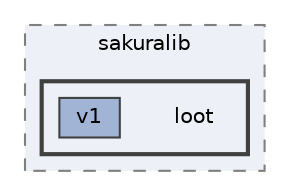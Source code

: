 digraph "loot"
{
 // LATEX_PDF_SIZE
  bgcolor="transparent";
  edge [fontname=Helvetica,fontsize=10,labelfontname=Helvetica,labelfontsize=10];
  node [fontname=Helvetica,fontsize=10,shape=box,height=0.2,width=0.4];
  compound=true
  subgraph clusterdir_5c303f163471370183c5df951dc89cd1 {
    graph [ bgcolor="#edf0f7", pencolor="grey50", label="sakuralib", fontname=Helvetica,fontsize=10 style="filled,dashed", URL="dir_5c303f163471370183c5df951dc89cd1.html",tooltip=""]
  subgraph clusterdir_bca37b618513e3df3774f9dd0dee53b9 {
    graph [ bgcolor="#edf0f7", pencolor="grey25", label="", fontname=Helvetica,fontsize=10 style="filled,bold", URL="dir_bca37b618513e3df3774f9dd0dee53b9.html",tooltip=""]
    dir_bca37b618513e3df3774f9dd0dee53b9 [shape=plaintext, label="loot"];
  dir_e35b6426710ed273fd5fe3875f67818c [label="v1", fillcolor="#a2b4d6", color="grey25", style="filled", URL="dir_e35b6426710ed273fd5fe3875f67818c.html",tooltip=""];
  }
  }
}
